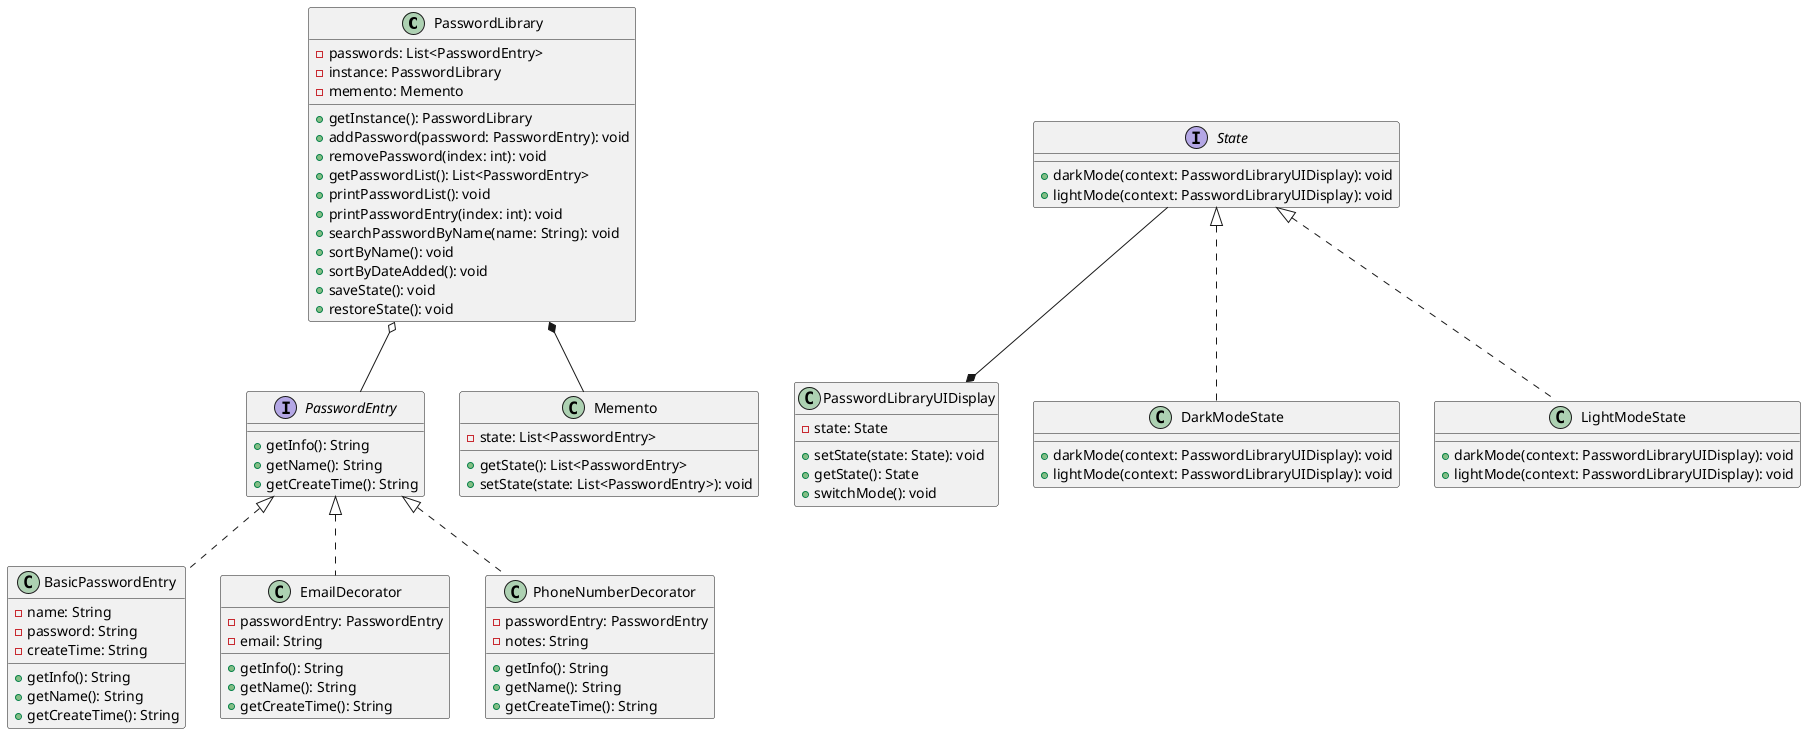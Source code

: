   @startuml
'https://plantuml.com/class-diagram

' ---- Singleton ----
class PasswordLibrary {
  -passwords: List<PasswordEntry>
  -instance: PasswordLibrary
  -memento: Memento
  +getInstance(): PasswordLibrary
  +addPassword(password: PasswordEntry): void
  +removePassword(index: int): void
  +getPasswordList(): List<PasswordEntry>
  +printPasswordList(): void
  +printPasswordEntry(index: int): void
  +searchPasswordByName(name: String): void
  +sortByName(): void
  +sortByDateAdded(): void
  +saveState(): void
  +restoreState(): void
}

PasswordLibrary o-- PasswordEntry
PasswordLibrary *-- Memento

' ---- Memento ----
class Memento {
  -state: List<PasswordEntry>
  +getState(): List<PasswordEntry>
  +setState(state: List<PasswordEntry>): void
}

' ---- Decorator ----
interface PasswordEntry {
  +getInfo(): String
  +getName(): String
  +getCreateTime(): String
}

class BasicPasswordEntry {
  -name: String
  -password: String
  -createTime: String
  +getInfo(): String
  +getName(): String
  +getCreateTime(): String
}

class EmailDecorator {
  -passwordEntry: PasswordEntry
  -email: String
  +getInfo(): String
  +getName(): String
  +getCreateTime(): String
}

class PhoneNumberDecorator {
  -passwordEntry: PasswordEntry
  -notes: String
  +getInfo(): String
  +getName(): String
  +getCreateTime(): String
}

PasswordEntry <|.. BasicPasswordEntry
PasswordEntry <|.. EmailDecorator
PasswordEntry <|.. PhoneNumberDecorator

' ---- State ----
class PasswordLibraryUIDisplay {
  -state: State
  +setState(state: State): void
  +getState(): State
  +switchMode(): void
}

interface State {
  +darkMode(context: PasswordLibraryUIDisplay): void
  +lightMode(context: PasswordLibraryUIDisplay): void
}

class DarkModeState {
  +darkMode(context: PasswordLibraryUIDisplay): void
  +lightMode(context: PasswordLibraryUIDisplay): void
}

class LightModeState {
  +darkMode(context: PasswordLibraryUIDisplay): void
  +lightMode(context: PasswordLibraryUIDisplay): void
}

State <|.. DarkModeState
State <|.. LightModeState
State --* PasswordLibraryUIDisplay

@enduml

